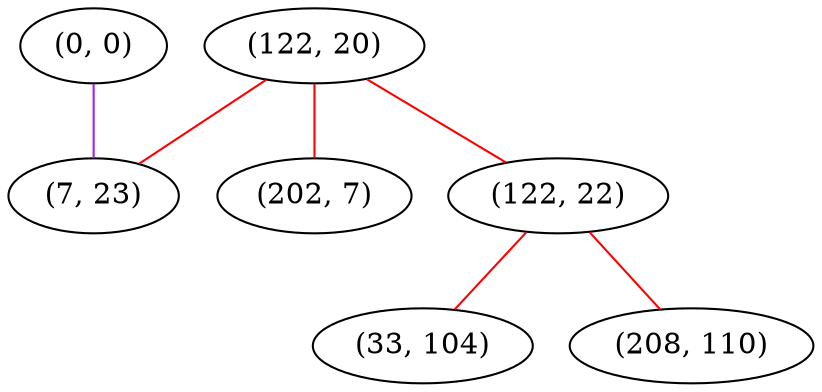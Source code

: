 graph "" {
"(0, 0)";
"(122, 20)";
"(202, 7)";
"(122, 22)";
"(33, 104)";
"(208, 110)";
"(7, 23)";
"(0, 0)" -- "(7, 23)"  [color=purple, key=0, weight=4];
"(122, 20)" -- "(202, 7)"  [color=red, key=0, weight=1];
"(122, 20)" -- "(122, 22)"  [color=red, key=0, weight=1];
"(122, 20)" -- "(7, 23)"  [color=red, key=0, weight=1];
"(122, 22)" -- "(208, 110)"  [color=red, key=0, weight=1];
"(122, 22)" -- "(33, 104)"  [color=red, key=0, weight=1];
}
